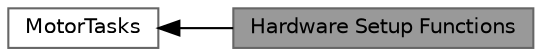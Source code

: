 digraph "Hardware Setup Functions"
{
 // LATEX_PDF_SIZE
  bgcolor="transparent";
  edge [fontname=Helvetica,fontsize=10,labelfontname=Helvetica,labelfontsize=10];
  node [fontname=Helvetica,fontsize=10,shape=box,height=0.2,width=0.4];
  rankdir=LR;
  Node1 [id="Node000001",label="Hardware Setup Functions",height=0.2,width=0.4,color="gray40", fillcolor="grey60", style="filled", fontcolor="black",tooltip=" "];
  Node2 [id="Node000002",label="MotorTasks",height=0.2,width=0.4,color="grey40", fillcolor="white", style="filled",URL="$group__motorTasks.html",tooltip=" "];
  Node2->Node1 [shape=plaintext, dir="back", style="solid"];
}
